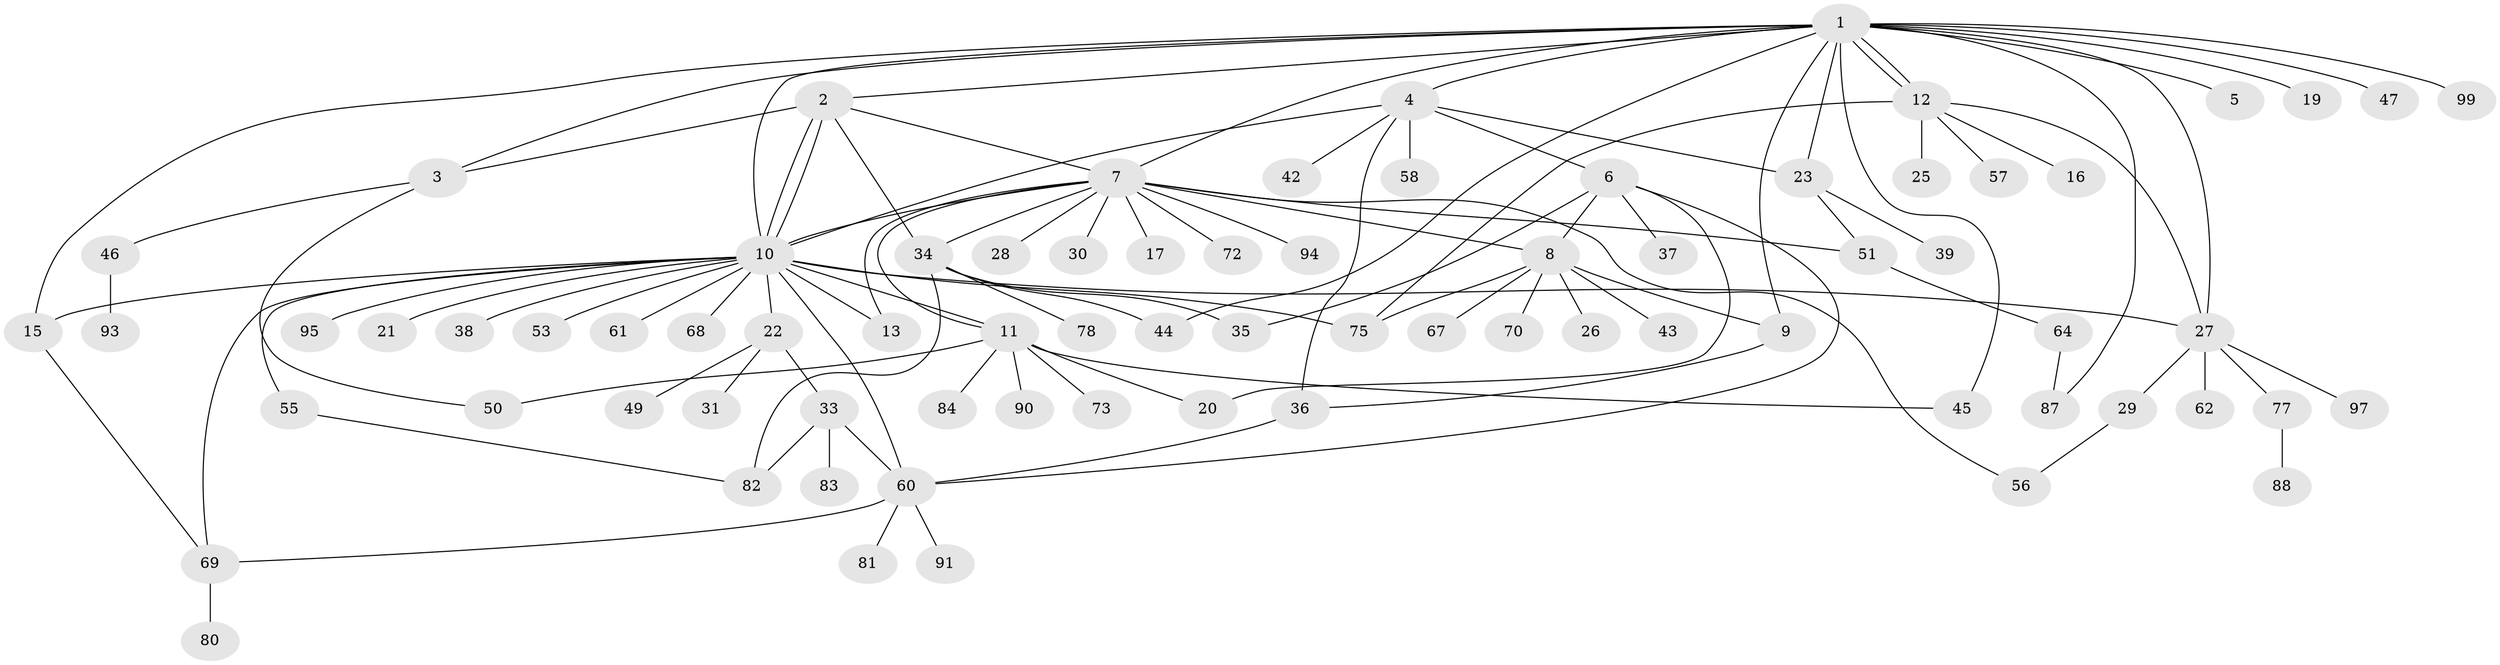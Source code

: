 // original degree distribution, {19: 0.009900990099009901, 7: 0.019801980198019802, 3: 0.12871287128712872, 8: 0.019801980198019802, 1: 0.4752475247524752, 6: 0.0297029702970297, 11: 0.009900990099009901, 9: 0.019801980198019802, 4: 0.0594059405940594, 15: 0.009900990099009901, 2: 0.19801980198019803, 5: 0.019801980198019802}
// Generated by graph-tools (version 1.1) at 2025/11/02/27/25 16:11:10]
// undirected, 76 vertices, 109 edges
graph export_dot {
graph [start="1"]
  node [color=gray90,style=filled];
  1 [super="+74"];
  2;
  3 [super="+96"];
  4 [super="+52"];
  5;
  6 [super="+54"];
  7 [super="+63"];
  8 [super="+71"];
  9 [super="+76"];
  10 [super="+14"];
  11 [super="+66"];
  12 [super="+18"];
  13 [super="+65"];
  15;
  16;
  17;
  19;
  20 [super="+48"];
  21 [super="+32"];
  22 [super="+86"];
  23 [super="+24"];
  25;
  26;
  27 [super="+40"];
  28;
  29 [super="+41"];
  30;
  31;
  33 [super="+59"];
  34 [super="+79"];
  35;
  36 [super="+98"];
  37;
  38;
  39;
  42;
  43;
  44;
  45;
  46;
  47;
  49;
  50;
  51;
  53;
  55 [super="+100"];
  56;
  57;
  58;
  60 [super="+85"];
  61 [super="+101"];
  62;
  64;
  67;
  68;
  69 [super="+92"];
  70;
  72;
  73;
  75 [super="+89"];
  77;
  78;
  80;
  81;
  82;
  83;
  84;
  87;
  88;
  90;
  91;
  93;
  94;
  95;
  97;
  99;
  1 -- 2;
  1 -- 3;
  1 -- 4;
  1 -- 5;
  1 -- 7;
  1 -- 9;
  1 -- 10;
  1 -- 12;
  1 -- 12;
  1 -- 15;
  1 -- 19;
  1 -- 27;
  1 -- 44;
  1 -- 45;
  1 -- 47;
  1 -- 87;
  1 -- 99;
  1 -- 23;
  2 -- 7;
  2 -- 10 [weight=2];
  2 -- 10;
  2 -- 34;
  2 -- 3;
  3 -- 46;
  3 -- 50;
  4 -- 6;
  4 -- 10;
  4 -- 23;
  4 -- 36;
  4 -- 42;
  4 -- 58;
  6 -- 8;
  6 -- 35;
  6 -- 37;
  6 -- 20;
  6 -- 60;
  7 -- 13;
  7 -- 17;
  7 -- 28;
  7 -- 30;
  7 -- 51;
  7 -- 56;
  7 -- 8;
  7 -- 10;
  7 -- 72;
  7 -- 94;
  7 -- 11;
  7 -- 34;
  8 -- 9;
  8 -- 26;
  8 -- 43;
  8 -- 67;
  8 -- 70;
  8 -- 75;
  9 -- 36;
  10 -- 11;
  10 -- 13;
  10 -- 21;
  10 -- 27;
  10 -- 38;
  10 -- 53;
  10 -- 68;
  10 -- 69;
  10 -- 95;
  10 -- 15;
  10 -- 22;
  10 -- 55;
  10 -- 60;
  10 -- 61;
  10 -- 75;
  11 -- 20;
  11 -- 45;
  11 -- 50;
  11 -- 84;
  11 -- 73;
  11 -- 90;
  12 -- 16;
  12 -- 25;
  12 -- 57;
  12 -- 75;
  12 -- 27;
  15 -- 69;
  22 -- 31;
  22 -- 33;
  22 -- 49;
  23 -- 51;
  23 -- 39;
  27 -- 29;
  27 -- 62;
  27 -- 77;
  27 -- 97;
  29 -- 56;
  33 -- 83;
  33 -- 82;
  33 -- 60;
  34 -- 35;
  34 -- 78;
  34 -- 44;
  34 -- 82;
  36 -- 60;
  46 -- 93;
  51 -- 64;
  55 -- 82;
  60 -- 81;
  60 -- 91;
  60 -- 69;
  64 -- 87;
  69 -- 80;
  77 -- 88;
}
